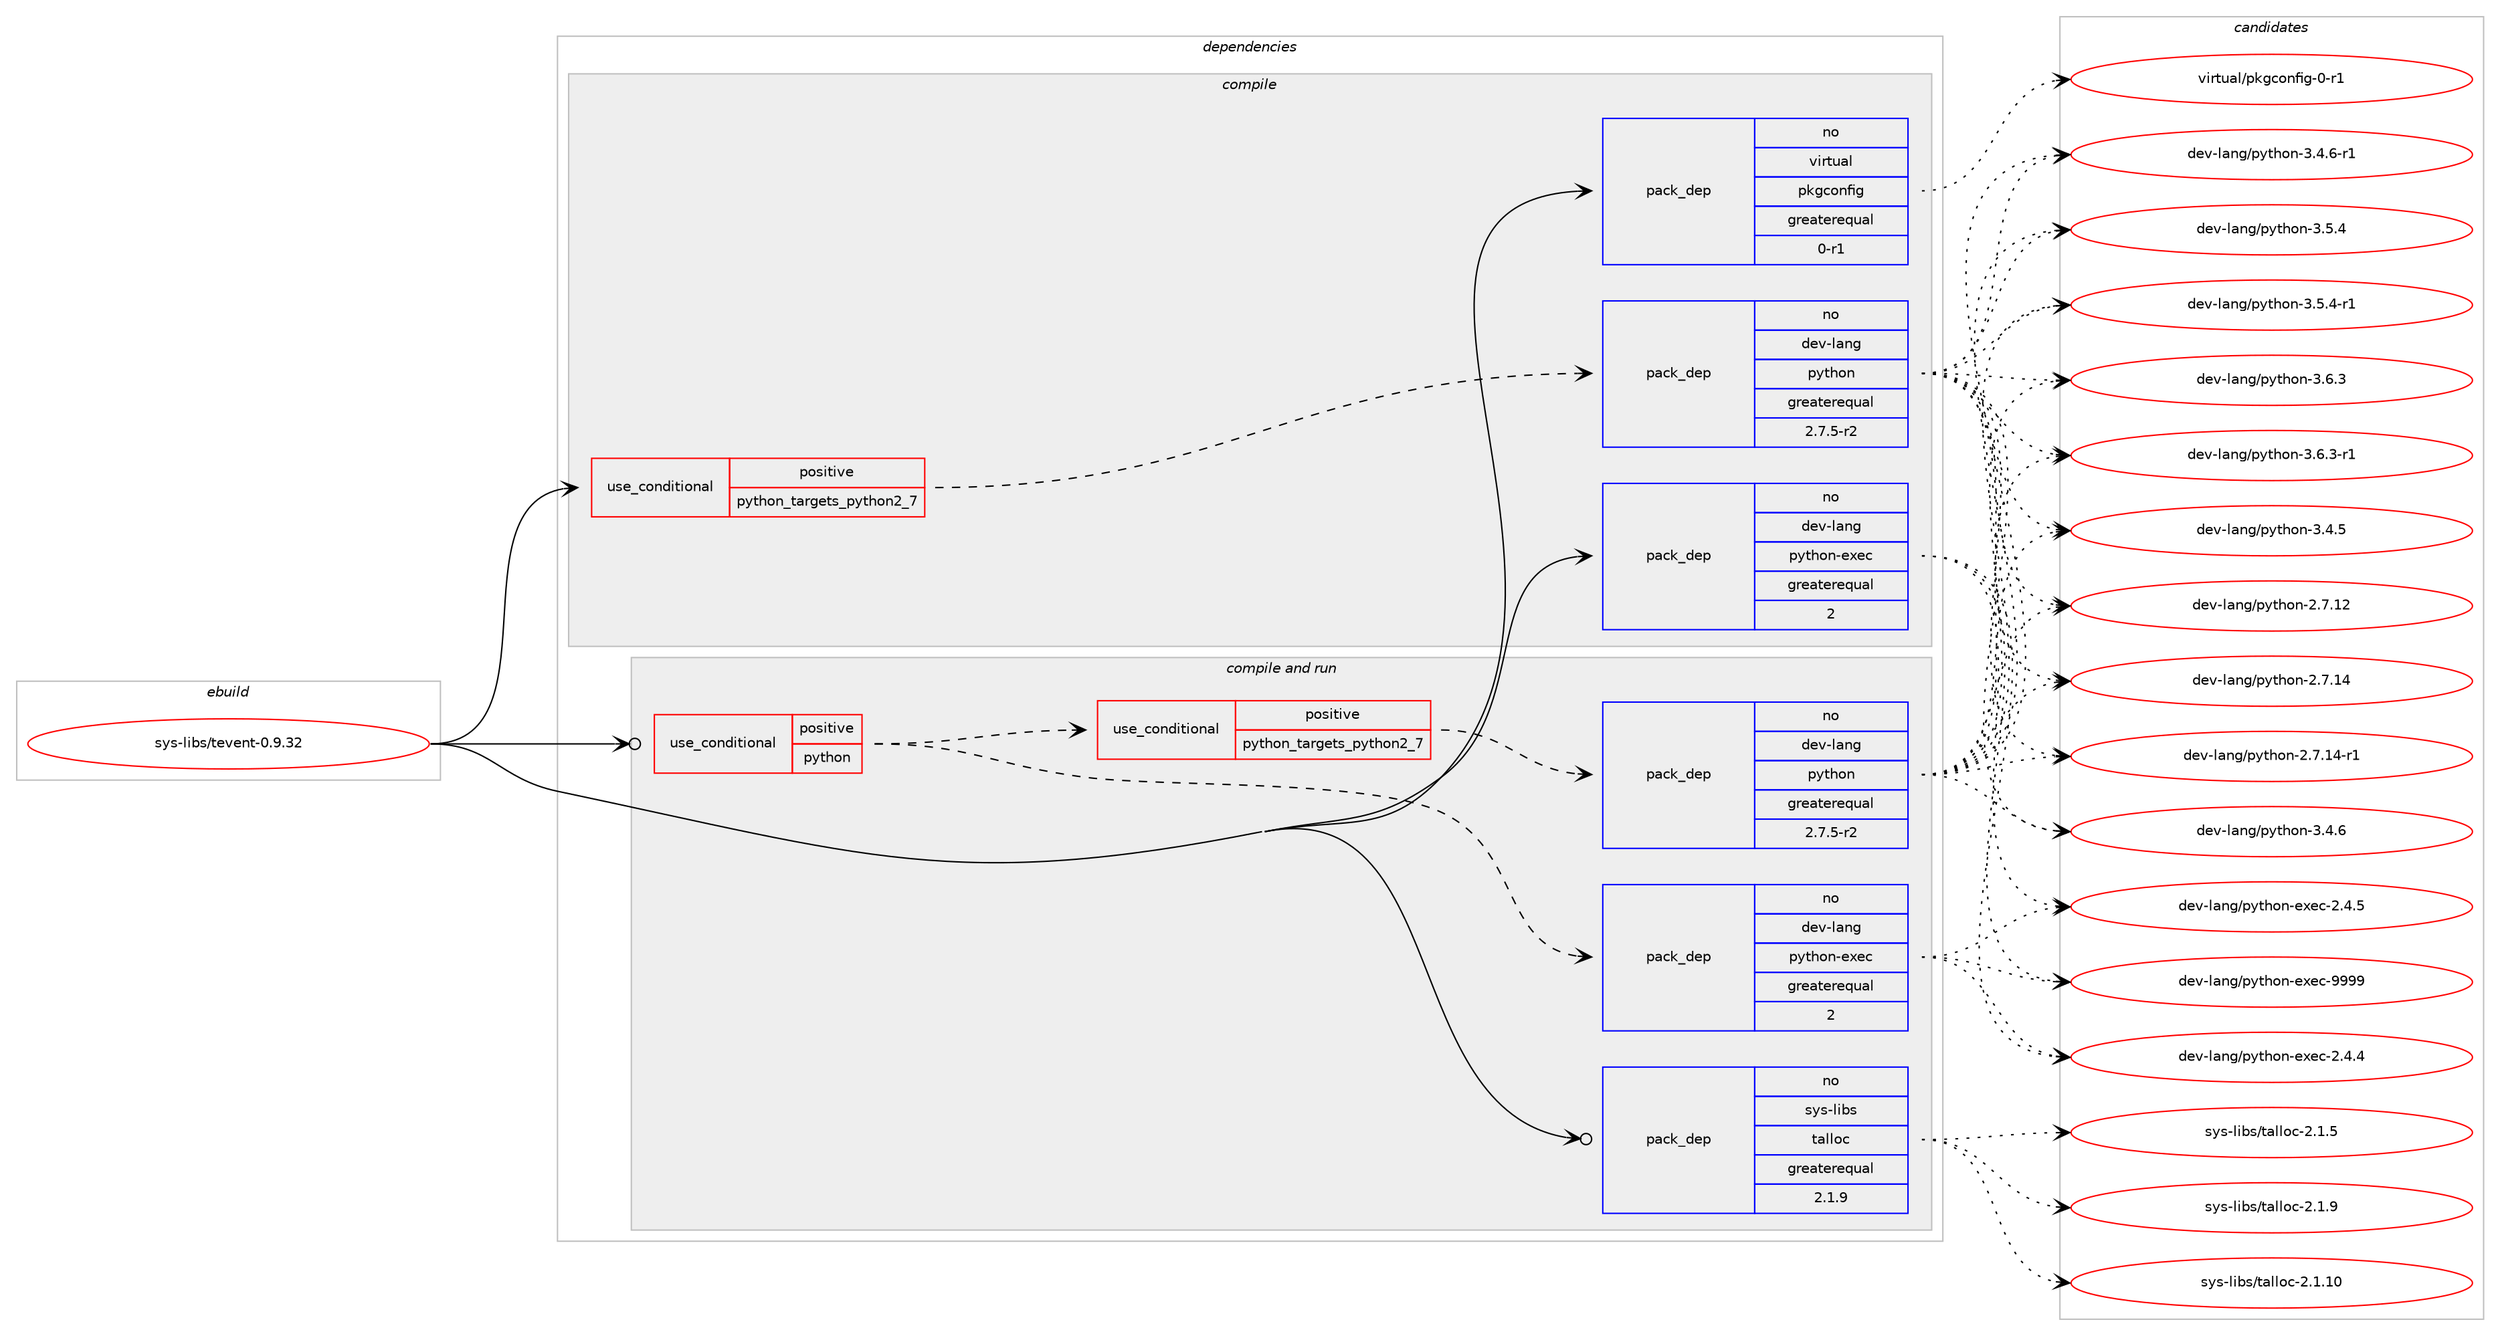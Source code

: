 digraph prolog {

# *************
# Graph options
# *************

newrank=true;
concentrate=true;
compound=true;
graph [rankdir=LR,fontname=Helvetica,fontsize=10,ranksep=1.5];#, ranksep=2.5, nodesep=0.2];
edge  [arrowhead=vee];
node  [fontname=Helvetica,fontsize=10];

# **********
# The ebuild
# **********

subgraph cluster_leftcol {
color=gray;
rank=same;
label=<<i>ebuild</i>>;
id [label="sys-libs/tevent-0.9.32", color=red, width=4, href="../sys-libs/tevent-0.9.32.svg"];
}

# ****************
# The dependencies
# ****************

subgraph cluster_midcol {
color=gray;
label=<<i>dependencies</i>>;
subgraph cluster_compile {
fillcolor="#eeeeee";
style=filled;
label=<<i>compile</i>>;
subgraph cond362 {
dependency4018 [label=<<TABLE BORDER="0" CELLBORDER="1" CELLSPACING="0" CELLPADDING="4"><TR><TD ROWSPAN="3" CELLPADDING="10">use_conditional</TD></TR><TR><TD>positive</TD></TR><TR><TD>python_targets_python2_7</TD></TR></TABLE>>, shape=none, color=red];
subgraph pack3642 {
dependency4019 [label=<<TABLE BORDER="0" CELLBORDER="1" CELLSPACING="0" CELLPADDING="4" WIDTH="220"><TR><TD ROWSPAN="6" CELLPADDING="30">pack_dep</TD></TR><TR><TD WIDTH="110">no</TD></TR><TR><TD>dev-lang</TD></TR><TR><TD>python</TD></TR><TR><TD>greaterequal</TD></TR><TR><TD>2.7.5-r2</TD></TR></TABLE>>, shape=none, color=blue];
}
dependency4018:e -> dependency4019:w [weight=20,style="dashed",arrowhead="vee"];
}
id:e -> dependency4018:w [weight=20,style="solid",arrowhead="vee"];
subgraph pack3643 {
dependency4020 [label=<<TABLE BORDER="0" CELLBORDER="1" CELLSPACING="0" CELLPADDING="4" WIDTH="220"><TR><TD ROWSPAN="6" CELLPADDING="30">pack_dep</TD></TR><TR><TD WIDTH="110">no</TD></TR><TR><TD>dev-lang</TD></TR><TR><TD>python-exec</TD></TR><TR><TD>greaterequal</TD></TR><TR><TD>2</TD></TR></TABLE>>, shape=none, color=blue];
}
id:e -> dependency4020:w [weight=20,style="solid",arrowhead="vee"];
subgraph pack3644 {
dependency4021 [label=<<TABLE BORDER="0" CELLBORDER="1" CELLSPACING="0" CELLPADDING="4" WIDTH="220"><TR><TD ROWSPAN="6" CELLPADDING="30">pack_dep</TD></TR><TR><TD WIDTH="110">no</TD></TR><TR><TD>virtual</TD></TR><TR><TD>pkgconfig</TD></TR><TR><TD>greaterequal</TD></TR><TR><TD>0-r1</TD></TR></TABLE>>, shape=none, color=blue];
}
id:e -> dependency4021:w [weight=20,style="solid",arrowhead="vee"];
}
subgraph cluster_compileandrun {
fillcolor="#eeeeee";
style=filled;
label=<<i>compile and run</i>>;
subgraph cond363 {
dependency4022 [label=<<TABLE BORDER="0" CELLBORDER="1" CELLSPACING="0" CELLPADDING="4"><TR><TD ROWSPAN="3" CELLPADDING="10">use_conditional</TD></TR><TR><TD>positive</TD></TR><TR><TD>python</TD></TR></TABLE>>, shape=none, color=red];
subgraph cond364 {
dependency4023 [label=<<TABLE BORDER="0" CELLBORDER="1" CELLSPACING="0" CELLPADDING="4"><TR><TD ROWSPAN="3" CELLPADDING="10">use_conditional</TD></TR><TR><TD>positive</TD></TR><TR><TD>python_targets_python2_7</TD></TR></TABLE>>, shape=none, color=red];
subgraph pack3645 {
dependency4024 [label=<<TABLE BORDER="0" CELLBORDER="1" CELLSPACING="0" CELLPADDING="4" WIDTH="220"><TR><TD ROWSPAN="6" CELLPADDING="30">pack_dep</TD></TR><TR><TD WIDTH="110">no</TD></TR><TR><TD>dev-lang</TD></TR><TR><TD>python</TD></TR><TR><TD>greaterequal</TD></TR><TR><TD>2.7.5-r2</TD></TR></TABLE>>, shape=none, color=blue];
}
dependency4023:e -> dependency4024:w [weight=20,style="dashed",arrowhead="vee"];
}
dependency4022:e -> dependency4023:w [weight=20,style="dashed",arrowhead="vee"];
subgraph pack3646 {
dependency4025 [label=<<TABLE BORDER="0" CELLBORDER="1" CELLSPACING="0" CELLPADDING="4" WIDTH="220"><TR><TD ROWSPAN="6" CELLPADDING="30">pack_dep</TD></TR><TR><TD WIDTH="110">no</TD></TR><TR><TD>dev-lang</TD></TR><TR><TD>python-exec</TD></TR><TR><TD>greaterequal</TD></TR><TR><TD>2</TD></TR></TABLE>>, shape=none, color=blue];
}
dependency4022:e -> dependency4025:w [weight=20,style="dashed",arrowhead="vee"];
}
id:e -> dependency4022:w [weight=20,style="solid",arrowhead="odotvee"];
subgraph pack3647 {
dependency4026 [label=<<TABLE BORDER="0" CELLBORDER="1" CELLSPACING="0" CELLPADDING="4" WIDTH="220"><TR><TD ROWSPAN="6" CELLPADDING="30">pack_dep</TD></TR><TR><TD WIDTH="110">no</TD></TR><TR><TD>sys-libs</TD></TR><TR><TD>talloc</TD></TR><TR><TD>greaterequal</TD></TR><TR><TD>2.1.9</TD></TR></TABLE>>, shape=none, color=blue];
}
id:e -> dependency4026:w [weight=20,style="solid",arrowhead="odotvee"];
}
subgraph cluster_run {
fillcolor="#eeeeee";
style=filled;
label=<<i>run</i>>;
}
}

# **************
# The candidates
# **************

subgraph cluster_choices {
rank=same;
color=gray;
label=<<i>candidates</i>>;

subgraph choice3642 {
color=black;
nodesep=1;
choice10010111845108971101034711212111610411111045504655464950 [label="dev-lang/python-2.7.12", color=red, width=4,href="../dev-lang/python-2.7.12.svg"];
choice10010111845108971101034711212111610411111045504655464952 [label="dev-lang/python-2.7.14", color=red, width=4,href="../dev-lang/python-2.7.14.svg"];
choice100101118451089711010347112121116104111110455046554649524511449 [label="dev-lang/python-2.7.14-r1", color=red, width=4,href="../dev-lang/python-2.7.14-r1.svg"];
choice100101118451089711010347112121116104111110455146524653 [label="dev-lang/python-3.4.5", color=red, width=4,href="../dev-lang/python-3.4.5.svg"];
choice100101118451089711010347112121116104111110455146524654 [label="dev-lang/python-3.4.6", color=red, width=4,href="../dev-lang/python-3.4.6.svg"];
choice1001011184510897110103471121211161041111104551465246544511449 [label="dev-lang/python-3.4.6-r1", color=red, width=4,href="../dev-lang/python-3.4.6-r1.svg"];
choice100101118451089711010347112121116104111110455146534652 [label="dev-lang/python-3.5.4", color=red, width=4,href="../dev-lang/python-3.5.4.svg"];
choice1001011184510897110103471121211161041111104551465346524511449 [label="dev-lang/python-3.5.4-r1", color=red, width=4,href="../dev-lang/python-3.5.4-r1.svg"];
choice100101118451089711010347112121116104111110455146544651 [label="dev-lang/python-3.6.3", color=red, width=4,href="../dev-lang/python-3.6.3.svg"];
choice1001011184510897110103471121211161041111104551465446514511449 [label="dev-lang/python-3.6.3-r1", color=red, width=4,href="../dev-lang/python-3.6.3-r1.svg"];
dependency4019:e -> choice10010111845108971101034711212111610411111045504655464950:w [style=dotted,weight="100"];
dependency4019:e -> choice10010111845108971101034711212111610411111045504655464952:w [style=dotted,weight="100"];
dependency4019:e -> choice100101118451089711010347112121116104111110455046554649524511449:w [style=dotted,weight="100"];
dependency4019:e -> choice100101118451089711010347112121116104111110455146524653:w [style=dotted,weight="100"];
dependency4019:e -> choice100101118451089711010347112121116104111110455146524654:w [style=dotted,weight="100"];
dependency4019:e -> choice1001011184510897110103471121211161041111104551465246544511449:w [style=dotted,weight="100"];
dependency4019:e -> choice100101118451089711010347112121116104111110455146534652:w [style=dotted,weight="100"];
dependency4019:e -> choice1001011184510897110103471121211161041111104551465346524511449:w [style=dotted,weight="100"];
dependency4019:e -> choice100101118451089711010347112121116104111110455146544651:w [style=dotted,weight="100"];
dependency4019:e -> choice1001011184510897110103471121211161041111104551465446514511449:w [style=dotted,weight="100"];
}
subgraph choice3643 {
color=black;
nodesep=1;
choice1001011184510897110103471121211161041111104510112010199455046524652 [label="dev-lang/python-exec-2.4.4", color=red, width=4,href="../dev-lang/python-exec-2.4.4.svg"];
choice1001011184510897110103471121211161041111104510112010199455046524653 [label="dev-lang/python-exec-2.4.5", color=red, width=4,href="../dev-lang/python-exec-2.4.5.svg"];
choice10010111845108971101034711212111610411111045101120101994557575757 [label="dev-lang/python-exec-9999", color=red, width=4,href="../dev-lang/python-exec-9999.svg"];
dependency4020:e -> choice1001011184510897110103471121211161041111104510112010199455046524652:w [style=dotted,weight="100"];
dependency4020:e -> choice1001011184510897110103471121211161041111104510112010199455046524653:w [style=dotted,weight="100"];
dependency4020:e -> choice10010111845108971101034711212111610411111045101120101994557575757:w [style=dotted,weight="100"];
}
subgraph choice3644 {
color=black;
nodesep=1;
choice11810511411611797108471121071039911111010210510345484511449 [label="virtual/pkgconfig-0-r1", color=red, width=4,href="../virtual/pkgconfig-0-r1.svg"];
dependency4021:e -> choice11810511411611797108471121071039911111010210510345484511449:w [style=dotted,weight="100"];
}
subgraph choice3645 {
color=black;
nodesep=1;
choice10010111845108971101034711212111610411111045504655464950 [label="dev-lang/python-2.7.12", color=red, width=4,href="../dev-lang/python-2.7.12.svg"];
choice10010111845108971101034711212111610411111045504655464952 [label="dev-lang/python-2.7.14", color=red, width=4,href="../dev-lang/python-2.7.14.svg"];
choice100101118451089711010347112121116104111110455046554649524511449 [label="dev-lang/python-2.7.14-r1", color=red, width=4,href="../dev-lang/python-2.7.14-r1.svg"];
choice100101118451089711010347112121116104111110455146524653 [label="dev-lang/python-3.4.5", color=red, width=4,href="../dev-lang/python-3.4.5.svg"];
choice100101118451089711010347112121116104111110455146524654 [label="dev-lang/python-3.4.6", color=red, width=4,href="../dev-lang/python-3.4.6.svg"];
choice1001011184510897110103471121211161041111104551465246544511449 [label="dev-lang/python-3.4.6-r1", color=red, width=4,href="../dev-lang/python-3.4.6-r1.svg"];
choice100101118451089711010347112121116104111110455146534652 [label="dev-lang/python-3.5.4", color=red, width=4,href="../dev-lang/python-3.5.4.svg"];
choice1001011184510897110103471121211161041111104551465346524511449 [label="dev-lang/python-3.5.4-r1", color=red, width=4,href="../dev-lang/python-3.5.4-r1.svg"];
choice100101118451089711010347112121116104111110455146544651 [label="dev-lang/python-3.6.3", color=red, width=4,href="../dev-lang/python-3.6.3.svg"];
choice1001011184510897110103471121211161041111104551465446514511449 [label="dev-lang/python-3.6.3-r1", color=red, width=4,href="../dev-lang/python-3.6.3-r1.svg"];
dependency4024:e -> choice10010111845108971101034711212111610411111045504655464950:w [style=dotted,weight="100"];
dependency4024:e -> choice10010111845108971101034711212111610411111045504655464952:w [style=dotted,weight="100"];
dependency4024:e -> choice100101118451089711010347112121116104111110455046554649524511449:w [style=dotted,weight="100"];
dependency4024:e -> choice100101118451089711010347112121116104111110455146524653:w [style=dotted,weight="100"];
dependency4024:e -> choice100101118451089711010347112121116104111110455146524654:w [style=dotted,weight="100"];
dependency4024:e -> choice1001011184510897110103471121211161041111104551465246544511449:w [style=dotted,weight="100"];
dependency4024:e -> choice100101118451089711010347112121116104111110455146534652:w [style=dotted,weight="100"];
dependency4024:e -> choice1001011184510897110103471121211161041111104551465346524511449:w [style=dotted,weight="100"];
dependency4024:e -> choice100101118451089711010347112121116104111110455146544651:w [style=dotted,weight="100"];
dependency4024:e -> choice1001011184510897110103471121211161041111104551465446514511449:w [style=dotted,weight="100"];
}
subgraph choice3646 {
color=black;
nodesep=1;
choice1001011184510897110103471121211161041111104510112010199455046524652 [label="dev-lang/python-exec-2.4.4", color=red, width=4,href="../dev-lang/python-exec-2.4.4.svg"];
choice1001011184510897110103471121211161041111104510112010199455046524653 [label="dev-lang/python-exec-2.4.5", color=red, width=4,href="../dev-lang/python-exec-2.4.5.svg"];
choice10010111845108971101034711212111610411111045101120101994557575757 [label="dev-lang/python-exec-9999", color=red, width=4,href="../dev-lang/python-exec-9999.svg"];
dependency4025:e -> choice1001011184510897110103471121211161041111104510112010199455046524652:w [style=dotted,weight="100"];
dependency4025:e -> choice1001011184510897110103471121211161041111104510112010199455046524653:w [style=dotted,weight="100"];
dependency4025:e -> choice10010111845108971101034711212111610411111045101120101994557575757:w [style=dotted,weight="100"];
}
subgraph choice3647 {
color=black;
nodesep=1;
choice115121115451081059811547116971081081119945504649464948 [label="sys-libs/talloc-2.1.10", color=red, width=4,href="../sys-libs/talloc-2.1.10.svg"];
choice1151211154510810598115471169710810811199455046494653 [label="sys-libs/talloc-2.1.5", color=red, width=4,href="../sys-libs/talloc-2.1.5.svg"];
choice1151211154510810598115471169710810811199455046494657 [label="sys-libs/talloc-2.1.9", color=red, width=4,href="../sys-libs/talloc-2.1.9.svg"];
dependency4026:e -> choice115121115451081059811547116971081081119945504649464948:w [style=dotted,weight="100"];
dependency4026:e -> choice1151211154510810598115471169710810811199455046494653:w [style=dotted,weight="100"];
dependency4026:e -> choice1151211154510810598115471169710810811199455046494657:w [style=dotted,weight="100"];
}
}

}
